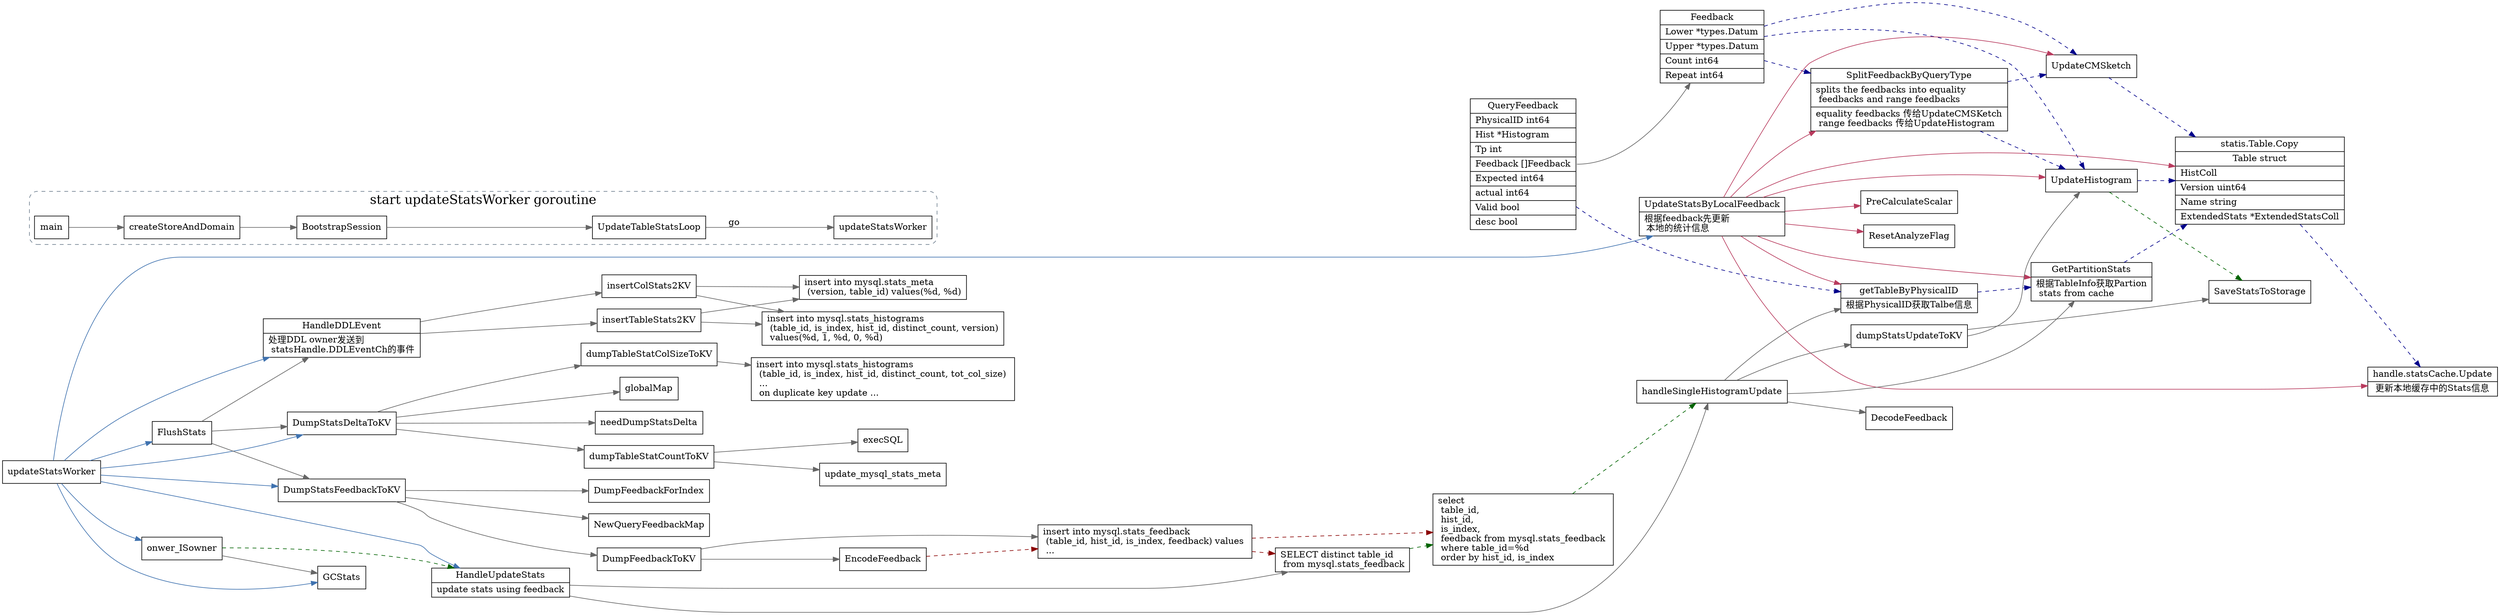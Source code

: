 digraph QueryFeedback {
  node[shape=box];
  edge[color=gray40];
  newrank=true;
  rankdir=LR;

  Feedbacks[
    shape="record";
    label="{{
      QueryFeedback|
	      PhysicalID int64\l|
	      Hist       *Histogram\l|
	      Tp         int\l|
	      <Feedback> Feedback   []Feedback\l|
	      Expected   int64\l|
	      actual     int64\l|
	      Valid      bool\l|
	      desc       bool\l
    }}"];
  Feedbacks:Feedback -> Feedback;
  Feedback[
    shape="record";
    label="{{
      Feedback|
	      Lower  *types.Datum\l|
	      Upper  *types.Datum\l|
	      Count  int64\l|
	      Repeat int64\l
    }}"];
  subgraph cluster_go {
    graph[label="start updateStatsWorker goroutine";fontsize=20;style="rounded,dashed";color="slategrey"]
    main -> createStoreAndDomain -> BootstrapSession -> UpdateTableStatsLoop;
    UpdateTableStatsLoop -> updateStatsWorker1[label=go];
    updateStatsWorker1[
      shape="record";
      label="{{
        updateStatsWorker
      }}"];
  }

  updateStatsWorker -> {
    UpdateStatsByLocalFeedback;
    DumpStatsDeltaToKV;
    HandleDDLEvent;
    FlushStats;
    HandleUpdateStats;
    DumpStatsFeedbackToKV;
    GCStats;
    onwer_ISowner;
  }[color="#3f72af"];
  onwer_ISowner -> HandleUpdateStats[style=dashed;color=darkgreen];
  onwer_ISowner -> GCStats;

  HandleUpdateStats[
    shape="record";
    label="{{
      HandleUpdateStats|
      update stats using feedback
    }}"];


  HandleUpdateStats -> {
    sql1;
    handleSingleHistogramUpdate;
  }
  sql1[
    shape="record";
    label="{{
      SELECT distinct table_id \l 
      from mysql.stats_feedback\l
    }}"];
  sql2[
    shape="record";
    label="{{
      select \l
        table_id,\l
        hist_id,\l
        is_index,\l
        feedback from mysql.stats_feedback \l
        where table_id=%d \l
        order by hist_id, is_index\l
    }}"];
  sql1 -> sql2 -> handleSingleHistogramUpdate[style=dashed;color=darkgreen];
  handleSingleHistogramUpdate -> {
    getTableByPhysicalID;
    GetPartitionStats;
    DecodeFeedback;
    dumpStatsUpdateToKV;
  }
  dumpStatsUpdateToKV -> {
    SaveStatsToStorage;
    UpdateHistogram;
  }
  UpdateHistogram -> SaveStatsToStorage[style=dashed;color=darkgreen];

UpdateStatsByLocalFeedback[
  shape="record";
  label="{{
    UpdateStatsByLocalFeedback|
    根据feedback先更新\l
    本地的统计信息\l
  }}"];
  UpdateStatsByLocalFeedback -> {
    getTableByPhysicalID;
    GetPartitionStats;
    SplitFeedbackByQueryType;
    UpdateCMSketch;
    UpdateHistogram;
    PreCalculateScalar;
    ResetAnalyzeFlag;
    handle_statsCache_Update;
    statis_Table_Copy;
  }[color="#b83b5e"];

  handle_statsCache_Update[
    shape="record";
    label="{{
      handle.statsCache.Update|
      更新本地缓存中的Stats信息
    }}"];
  getTableByPhysicalID[
      shape="record";
      label="{{
        getTableByPhysicalID|
        根据PhysicalID获取Talbe信息\l
      }}"];
  GetPartitionStats[
    shape="record";
    label="{{
      GetPartitionStats|
      根据TableInfo获取Partion\l 
      stats from cache\l
    }}"];
  statis_Table_Copy[
    shape="record";
    label="{{
      statis.Table.Copy|
      Table struct|
	      HistColl\l|
	      Version       uint64\l|
	      Name          string\l|
	      ExtendedStats *ExtendedStatsColl\l
    }}"];
  SplitFeedbackByQueryType[
    shape="record";
    label="{{
      SplitFeedbackByQueryType|
      splits the feedbacks into equality\l
      feedbacks and range feedbacks\l|
      equality feedbacks 传给UpdateCMSKetch\l
      range feedbacks 传给UpdateHistogram\l
    }}"];

  //DumpStatsDeltaToKV
  DumpStatsDeltaToKV -> {
    globalMap;
    needDumpStatsDelta;
    dumpTableStatCountToKV;
    dumpTableStatColSizeToKV;
  }
  dumpTableStatCountToKV -> {
    update_mysql_stats_meta;
    execSQL;
  }
  dumpTableStatColSizeToKV -> {
    insert_into_mysql_stats_histograms;
  }
  insert_into_mysql_stats_histograms[
    shape="record";
    label="{{
      insert into mysql.stats_histograms\l 
      (table_id, is_index, hist_id, distinct_count, tot_col_size) \l
      ...\l
      on duplicate key update ...\l
    }}"];

  //DumpStatsFeedbackToKV
  DumpStatsFeedbackToKV -> {
    DumpFeedbackToKV;
    DumpFeedbackForIndex;
    NewQueryFeedbackMap;
  }
  DumpFeedbackToKV -> {
    EncodeFeedback;
    insert_into_mysql_stats_feedback;
  }
  insert_into_mysql_stats_feedback[
    shape="record";
    label="{{
      insert into mysql.stats_feedback\l 
      (table_id, hist_id, is_index, feedback) values \l
      ...\l
    }}"];
  EncodeFeedback -> insert_into_mysql_stats_feedback -> {sql1;sql2}[style=dashed;color=darkred];
  DumpFeedbackForIndex -> {
  }

  FlushStats -> {
    HandleDDLEvent;
    DumpStatsDeltaToKV;
    DumpStatsFeedbackToKV;
  }
  HandleDDLEvent[
    shape="record";
    label="{{
      HandleDDLEvent|
      处理DDL owner发送到\l 
      statsHandle.DDLEventCh的事件\l
    }}"];

  HandleDDLEvent -> {
    insertTableStats2KV;
    insertColStats2KV;
  }
  insertTableStats2KV -> {
    mysql_stats_meta;
    mysql_stats_histograms;
  }
  insertColStats2KV -> {
    mysql_stats_meta;
    mysql_stats_histograms;
  }
  mysql_stats_meta[
    shape="record";
    label="{{
      insert into mysql.stats_meta\l 
      (version, table_id) values(%d, %d)\l
    }}"];
  mysql_stats_histograms[
    shape="record";
    label="{{
      insert into mysql.stats_histograms \l 
        (table_id, is_index, hist_id, distinct_count, version)\l 
        values(%d, 1, %d, 0, %d)\l
    }}"];

  edge[style=dashed;color=darkblue]
  Feedbacks -> getTableByPhysicalID -> GetPartitionStats;
  GetPartitionStats -> statis_Table_Copy;
  Feedback -> SplitFeedbackByQueryType;
  Feedback -> {
    UpdateCMSketch;
    UpdateHistogram;
  }
  SplitFeedbackByQueryType -> {
    UpdateCMSketch;
    UpdateHistogram;
  } -> statis_Table_Copy -> handle_statsCache_Update;
}
